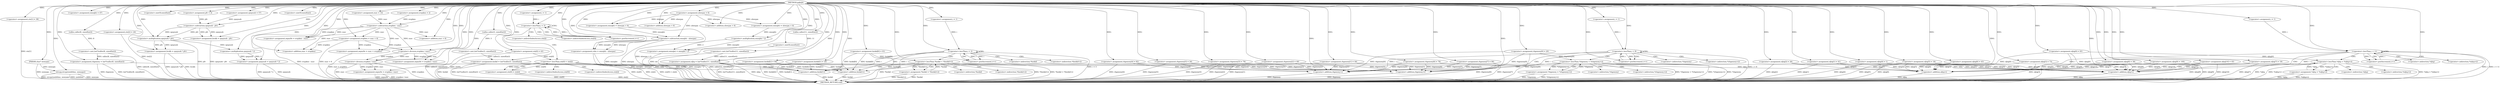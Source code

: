digraph gqkxjb {  
"8762203435012087015" [label = "(METHOD,gqkxjb)" ]
"8762203435012087370" [label = "(METHOD_RETURN,void)" ]
"8762203435012087016" [label = "(PARAM,char* onwyqm)" ]
"8762203435012087020" [label = "(<operator>.assignment,zpxjzuob = 57)" ]
"8762203435012087025" [label = "(<operator>.assignment,evqzken = 2)" ]
"8762203435012087029" [label = "(<operator>.assignment,ste[0] = 43)" ]
"8762203435012087035" [label = "(<operator>.assignment,emxqhti = 47)" ]
"8762203435012087038" [label = "(<operator>.assignment,ste[1] = 38)" ]
"8762203435012087044" [label = "(<operator>.assignment,zuzc = 14)" ]
"8762203435012087047" [label = "(<operator>.assignment,hizikd = (int*)calloc(3, sizeof(int)))" ]
"8762203435012087049" [label = "(<operator>.cast,(int*)calloc(3, sizeof(int)))" ]
"8762203435012087051" [label = "(calloc,calloc(3, sizeof(int)))" ]
"8762203435012087053" [label = "(<operator>.sizeOf,sizeof(int))" ]
"8762203435012087057" [label = "(<operator>.assignment,uhwsjan = 6)" ]
"8762203435012087060" [label = "(<operator>.assignment,rhgemwy = (int*)calloc(8, sizeof(int)))" ]
"8762203435012087062" [label = "(<operator>.cast,(int*)calloc(8, sizeof(int)))" ]
"8762203435012087064" [label = "(calloc,calloc(8, sizeof(int)))" ]
"8762203435012087066" [label = "(<operator>.sizeOf,sizeof(int))" ]
"8762203435012087068" [label = "(<operator>.assignment,rhgemwy[0] = 20)" ]
"8762203435012087075" [label = "(<operator>.assignment,ste[2] = 24)" ]
"8762203435012087082" [label = "(<operator>.assignment,jifv = 4)" ]
"8762203435012087085" [label = "(strcpy,strcpy(zeebtbnz, onwyqm))" ]
"8762203435012087089" [label = "(<operator>.assignment,licskh = zpxjzuob - jifv)" ]
"8762203435012087091" [label = "(<operator>.subtraction,zpxjzuob - jifv)" ]
"8762203435012087094" [label = "(<operator>.assignment,hizikd[0] = 61)" ]
"8762203435012087099" [label = "(<operator>.assignment,emxqhti = uhwsjan + 6)" ]
"8762203435012087101" [label = "(<operator>.addition,uhwsjan + 6)" ]
"8762203435012087106" [label = "(<operator>.assignment,i = 1)" ]
"8762203435012087109" [label = "(<operator>.lessThan,i < 3)" ]
"8762203435012087112" [label = "(<operator>.postIncrement,i++)" ]
"8762203435012087116" [label = "(<operator>.lessThan,ste[0] < ste[i])" ]
"8762203435012087124" [label = "(<operator>.assignment,ste[0] = ste[i])" ]
"8762203435012087131" [label = "(<operator>.assignment,oljtg = (int*)calloc(11, sizeof(int)))" ]
"8762203435012087133" [label = "(<operator>.cast,(int*)calloc(11, sizeof(int)))" ]
"8762203435012087135" [label = "(calloc,calloc(11, sizeof(int)))" ]
"8762203435012087137" [label = "(<operator>.sizeOf,sizeof(int))" ]
"8762203435012087139" [label = "(<operator>.assignment,oepxzfw = evqzken - zuzc)" ]
"8762203435012087141" [label = "(<operator>.subtraction,evqzken - zuzc)" ]
"8762203435012087144" [label = "(<operator>.assignment,rhgemwy[1] = 44)" ]
"8762203435012087149" [label = "(<operator>.assignment,rhgemwy[2] = 40)" ]
"8762203435012087154" [label = "(<operator>.assignment,emxqhti = emxqhti * 2)" ]
"8762203435012087156" [label = "(<operator>.multiplication,emxqhti * 2)" ]
"8762203435012087159" [label = "(<operator>.assignment,emxqhti = uhwsjan + 6)" ]
"8762203435012087161" [label = "(<operator>.addition,uhwsjan + 6)" ]
"8762203435012087164" [label = "(<operator>.assignment,hizikd[1] = 24)" ]
"8762203435012087169" [label = "(<operator>.assignment,evqzken = zuzc + 6)" ]
"8762203435012087171" [label = "(<operator>.addition,zuzc + 6)" ]
"8762203435012087174" [label = "(<operator>.assignment,oepxzfw = zuzc + evqzken)" ]
"8762203435012087176" [label = "(<operator>.addition,zuzc + evqzken)" ]
"8762203435012087179" [label = "(<operator>.assignment,rzbn = emxqhti - uhwsjan)" ]
"8762203435012087181" [label = "(<operator>.subtraction,emxqhti - uhwsjan)" ]
"8762203435012087184" [label = "(<operator>.assignment,licskh = zpxjzuob * jifv)" ]
"8762203435012087186" [label = "(<operator>.multiplication,zpxjzuob * jifv)" ]
"8762203435012087189" [label = "(<operator>.assignment,hizikd[2] = 94)" ]
"8762203435012087194" [label = "(<operator>.assignment,rhgemwy[3] = 78)" ]
"8762203435012087199" [label = "(<operator>.assignment,rhgemwy[4] = 82)" ]
"8762203435012087204" [label = "(<operator>.assignment,zpxjzuob = zpxjzuob * 2)" ]
"8762203435012087206" [label = "(<operator>.multiplication,zpxjzuob * 2)" ]
"8762203435012087209" [label = "(<operator>.assignment,rhgemwy[5] = 26)" ]
"8762203435012087214" [label = "(<operator>.assignment,oepxzfw = evqzken / zuzc)" ]
"8762203435012087216" [label = "(<operator>.division,evqzken / zuzc)" ]
"8762203435012087219" [label = "(<operator>.assignment,rhgemwy[6] = 78)" ]
"8762203435012087224" [label = "(<operator>.assignment,oljtg[0] = 83)" ]
"8762203435012087229" [label = "(<operator>.assignment,oljtg[1] = 41)" ]
"8762203435012087234" [label = "(<operator>.assignment,oepxzfw = evqzken / zuzc)" ]
"8762203435012087236" [label = "(<operator>.division,evqzken / zuzc)" ]
"8762203435012087239" [label = "(<operator>.assignment,oljtg[2] = 26)" ]
"8762203435012087244" [label = "(<operator>.assignment,oljtg[3] = 73)" ]
"8762203435012087249" [label = "(<operator>.assignment,oljtg[4] = 1)" ]
"8762203435012087254" [label = "(<operator>.assignment,rhgemwy[7] = 90)" ]
"8762203435012087261" [label = "(<operator>.assignment,i = 1)" ]
"8762203435012087264" [label = "(<operator>.lessThan,i < 3)" ]
"8762203435012087267" [label = "(<operator>.postIncrement,i++)" ]
"8762203435012087271" [label = "(<operator>.lessThan,*hizikd < *(hizikd+i))" ]
"8762203435012087275" [label = "(<operator>.addition,hizikd+i)" ]
"8762203435012087279" [label = "(<operator>.assignment,*hizikd = *(hizikd+i))" ]
"8762203435012087283" [label = "(<operator>.addition,hizikd+i)" ]
"8762203435012087286" [label = "(<operator>.assignment,oljtg[5] = 18)" ]
"8762203435012087291" [label = "(<operator>.assignment,oljtg[6] = 43)" ]
"8762203435012087298" [label = "(<operator>.assignment,i = 1)" ]
"8762203435012087301" [label = "(<operator>.lessThan,i < 8)" ]
"8762203435012087304" [label = "(<operator>.postIncrement,i++)" ]
"8762203435012087308" [label = "(<operator>.lessThan,*rhgemwy < *(rhgemwy+i))" ]
"8762203435012087312" [label = "(<operator>.addition,rhgemwy+i)" ]
"8762203435012087316" [label = "(<operator>.assignment,*rhgemwy = *(rhgemwy+i))" ]
"8762203435012087320" [label = "(<operator>.addition,rhgemwy+i)" ]
"8762203435012087323" [label = "(<operator>.assignment,oljtg[7] = 19)" ]
"8762203435012087328" [label = "(<operator>.assignment,oljtg[8] = 39)" ]
"8762203435012087333" [label = "(<operator>.assignment,oljtg[9] = 100)" ]
"8762203435012087338" [label = "(<operator>.assignment,oljtg[10] = 45)" ]
"8762203435012087345" [label = "(<operator>.assignment,i = 1)" ]
"8762203435012087348" [label = "(<operator>.lessThan,i < 11)" ]
"8762203435012087351" [label = "(<operator>.postIncrement,i++)" ]
"8762203435012087355" [label = "(<operator>.lessThan,*oljtg < *(oljtg+i))" ]
"8762203435012087359" [label = "(<operator>.addition,oljtg+i)" ]
"8762203435012087363" [label = "(<operator>.assignment,*oljtg = *(oljtg+i))" ]
"8762203435012087367" [label = "(<operator>.addition,oljtg+i)" ]
"8762203435012087117" [label = "(<operator>.indirectIndexAccess,ste[0])" ]
"8762203435012087120" [label = "(<operator>.indirectIndexAccess,ste[i])" ]
"8762203435012087125" [label = "(<operator>.indirectIndexAccess,ste[0])" ]
"8762203435012087128" [label = "(<operator>.indirectIndexAccess,ste[i])" ]
"8762203435012087272" [label = "(<operator>.indirection,*hizikd)" ]
"8762203435012087274" [label = "(<operator>.indirection,*(hizikd+i))" ]
"8762203435012087280" [label = "(<operator>.indirection,*hizikd)" ]
"8762203435012087282" [label = "(<operator>.indirection,*(hizikd+i))" ]
"8762203435012087309" [label = "(<operator>.indirection,*rhgemwy)" ]
"8762203435012087311" [label = "(<operator>.indirection,*(rhgemwy+i))" ]
"8762203435012087317" [label = "(<operator>.indirection,*rhgemwy)" ]
"8762203435012087319" [label = "(<operator>.indirection,*(rhgemwy+i))" ]
"8762203435012087356" [label = "(<operator>.indirection,*oljtg)" ]
"8762203435012087358" [label = "(<operator>.indirection,*(oljtg+i))" ]
"8762203435012087364" [label = "(<operator>.indirection,*oljtg)" ]
"8762203435012087366" [label = "(<operator>.indirection,*(oljtg+i))" ]
  "8762203435012087116" -> "8762203435012087370"  [ label = "DDG: ste[0]"] 
  "8762203435012087116" -> "8762203435012087370"  [ label = "DDG: ste[i]"] 
  "8762203435012087159" -> "8762203435012087370"  [ label = "DDG: uhwsjan + 6"] 
  "8762203435012087060" -> "8762203435012087370"  [ label = "DDG: rhgemwy"] 
  "8762203435012087301" -> "8762203435012087370"  [ label = "DDG: i < 8"] 
  "8762203435012087355" -> "8762203435012087370"  [ label = "DDG: *oljtg < *(oljtg+i)"] 
  "8762203435012087181" -> "8762203435012087370"  [ label = "DDG: emxqhti"] 
  "8762203435012087062" -> "8762203435012087370"  [ label = "DDG: calloc(8, sizeof(int))"] 
  "8762203435012087239" -> "8762203435012087370"  [ label = "DDG: oljtg[2]"] 
  "8762203435012087316" -> "8762203435012087370"  [ label = "DDG: *(rhgemwy+i)"] 
  "8762203435012087186" -> "8762203435012087370"  [ label = "DDG: jifv"] 
  "8762203435012087179" -> "8762203435012087370"  [ label = "DDG: rzbn"] 
  "8762203435012087264" -> "8762203435012087370"  [ label = "DDG: i < 3"] 
  "8762203435012087038" -> "8762203435012087370"  [ label = "DDG: ste[1]"] 
  "8762203435012087234" -> "8762203435012087370"  [ label = "DDG: oepxzfw"] 
  "8762203435012087139" -> "8762203435012087370"  [ label = "DDG: evqzken - zuzc"] 
  "8762203435012087189" -> "8762203435012087370"  [ label = "DDG: hizikd[2]"] 
  "8762203435012087124" -> "8762203435012087370"  [ label = "DDG: ste[0]"] 
  "8762203435012087116" -> "8762203435012087370"  [ label = "DDG: ste[0] < ste[i]"] 
  "8762203435012087308" -> "8762203435012087370"  [ label = "DDG: *rhgemwy < *(rhgemwy+i)"] 
  "8762203435012087254" -> "8762203435012087370"  [ label = "DDG: rhgemwy[7]"] 
  "8762203435012087199" -> "8762203435012087370"  [ label = "DDG: rhgemwy[4]"] 
  "8762203435012087047" -> "8762203435012087370"  [ label = "DDG: hizikd"] 
  "8762203435012087131" -> "8762203435012087370"  [ label = "DDG: (int*)calloc(11, sizeof(int))"] 
  "8762203435012087131" -> "8762203435012087370"  [ label = "DDG: oljtg"] 
  "8762203435012087179" -> "8762203435012087370"  [ label = "DDG: emxqhti - uhwsjan"] 
  "8762203435012087060" -> "8762203435012087370"  [ label = "DDG: (int*)calloc(8, sizeof(int))"] 
  "8762203435012087236" -> "8762203435012087370"  [ label = "DDG: evqzken"] 
  "8762203435012087194" -> "8762203435012087370"  [ label = "DDG: rhgemwy[3]"] 
  "8762203435012087154" -> "8762203435012087370"  [ label = "DDG: emxqhti * 2"] 
  "8762203435012087279" -> "8762203435012087370"  [ label = "DDG: *hizikd"] 
  "8762203435012087363" -> "8762203435012087370"  [ label = "DDG: *(oljtg+i)"] 
  "8762203435012087174" -> "8762203435012087370"  [ label = "DDG: zuzc + evqzken"] 
  "8762203435012087363" -> "8762203435012087370"  [ label = "DDG: *oljtg"] 
  "8762203435012087184" -> "8762203435012087370"  [ label = "DDG: zpxjzuob * jifv"] 
  "8762203435012087219" -> "8762203435012087370"  [ label = "DDG: rhgemwy[6]"] 
  "8762203435012087124" -> "8762203435012087370"  [ label = "DDG: ste[i]"] 
  "8762203435012087244" -> "8762203435012087370"  [ label = "DDG: oljtg[3]"] 
  "8762203435012087359" -> "8762203435012087370"  [ label = "DDG: oljtg"] 
  "8762203435012087355" -> "8762203435012087370"  [ label = "DDG: *oljtg"] 
  "8762203435012087047" -> "8762203435012087370"  [ label = "DDG: (int*)calloc(3, sizeof(int))"] 
  "8762203435012087169" -> "8762203435012087370"  [ label = "DDG: zuzc + 6"] 
  "8762203435012087085" -> "8762203435012087370"  [ label = "DDG: zeebtbnz"] 
  "8762203435012087348" -> "8762203435012087370"  [ label = "DDG: i"] 
  "8762203435012087181" -> "8762203435012087370"  [ label = "DDG: uhwsjan"] 
  "8762203435012087234" -> "8762203435012087370"  [ label = "DDG: evqzken / zuzc"] 
  "8762203435012087144" -> "8762203435012087370"  [ label = "DDG: rhgemwy[1]"] 
  "8762203435012087328" -> "8762203435012087370"  [ label = "DDG: oljtg[8]"] 
  "8762203435012087271" -> "8762203435012087370"  [ label = "DDG: *(hizikd+i)"] 
  "8762203435012087224" -> "8762203435012087370"  [ label = "DDG: oljtg[0]"] 
  "8762203435012087016" -> "8762203435012087370"  [ label = "DDG: onwyqm"] 
  "8762203435012087355" -> "8762203435012087370"  [ label = "DDG: *(oljtg+i)"] 
  "8762203435012087229" -> "8762203435012087370"  [ label = "DDG: oljtg[1]"] 
  "8762203435012087137" -> "8762203435012087370"  [ label = "DDG: int"] 
  "8762203435012087249" -> "8762203435012087370"  [ label = "DDG: oljtg[4]"] 
  "8762203435012087308" -> "8762203435012087370"  [ label = "DDG: *(rhgemwy+i)"] 
  "8762203435012087348" -> "8762203435012087370"  [ label = "DDG: i < 11"] 
  "8762203435012087209" -> "8762203435012087370"  [ label = "DDG: rhgemwy[5]"] 
  "8762203435012087367" -> "8762203435012087370"  [ label = "DDG: oljtg"] 
  "8762203435012087204" -> "8762203435012087370"  [ label = "DDG: zpxjzuob * 2"] 
  "8762203435012087316" -> "8762203435012087370"  [ label = "DDG: *rhgemwy"] 
  "8762203435012087286" -> "8762203435012087370"  [ label = "DDG: oljtg[5]"] 
  "8762203435012087184" -> "8762203435012087370"  [ label = "DDG: licskh"] 
  "8762203435012087094" -> "8762203435012087370"  [ label = "DDG: hizikd[0]"] 
  "8762203435012087275" -> "8762203435012087370"  [ label = "DDG: hizikd"] 
  "8762203435012087049" -> "8762203435012087370"  [ label = "DDG: calloc(3, sizeof(int))"] 
  "8762203435012087164" -> "8762203435012087370"  [ label = "DDG: hizikd[1]"] 
  "8762203435012087323" -> "8762203435012087370"  [ label = "DDG: oljtg[7]"] 
  "8762203435012087291" -> "8762203435012087370"  [ label = "DDG: oljtg[6]"] 
  "8762203435012087204" -> "8762203435012087370"  [ label = "DDG: zpxjzuob"] 
  "8762203435012087271" -> "8762203435012087370"  [ label = "DDG: *hizikd < *(hizikd+i)"] 
  "8762203435012087236" -> "8762203435012087370"  [ label = "DDG: zuzc"] 
  "8762203435012087029" -> "8762203435012087370"  [ label = "DDG: ste[0]"] 
  "8762203435012087085" -> "8762203435012087370"  [ label = "DDG: onwyqm"] 
  "8762203435012087068" -> "8762203435012087370"  [ label = "DDG: rhgemwy[0]"] 
  "8762203435012087338" -> "8762203435012087370"  [ label = "DDG: oljtg[10]"] 
  "8762203435012087089" -> "8762203435012087370"  [ label = "DDG: zpxjzuob - jifv"] 
  "8762203435012087085" -> "8762203435012087370"  [ label = "DDG: strcpy(zeebtbnz, onwyqm)"] 
  "8762203435012087312" -> "8762203435012087370"  [ label = "DDG: rhgemwy"] 
  "8762203435012087133" -> "8762203435012087370"  [ label = "DDG: calloc(11, sizeof(int))"] 
  "8762203435012087320" -> "8762203435012087370"  [ label = "DDG: rhgemwy"] 
  "8762203435012087149" -> "8762203435012087370"  [ label = "DDG: rhgemwy[2]"] 
  "8762203435012087283" -> "8762203435012087370"  [ label = "DDG: hizikd"] 
  "8762203435012087333" -> "8762203435012087370"  [ label = "DDG: oljtg[9]"] 
  "8762203435012087075" -> "8762203435012087370"  [ label = "DDG: ste[2]"] 
  "8762203435012087279" -> "8762203435012087370"  [ label = "DDG: *(hizikd+i)"] 
  "8762203435012087308" -> "8762203435012087370"  [ label = "DDG: *rhgemwy"] 
  "8762203435012087271" -> "8762203435012087370"  [ label = "DDG: *hizikd"] 
  "8762203435012087015" -> "8762203435012087016"  [ label = "DDG: "] 
  "8762203435012087015" -> "8762203435012087020"  [ label = "DDG: "] 
  "8762203435012087015" -> "8762203435012087025"  [ label = "DDG: "] 
  "8762203435012087015" -> "8762203435012087029"  [ label = "DDG: "] 
  "8762203435012087015" -> "8762203435012087035"  [ label = "DDG: "] 
  "8762203435012087015" -> "8762203435012087038"  [ label = "DDG: "] 
  "8762203435012087015" -> "8762203435012087044"  [ label = "DDG: "] 
  "8762203435012087049" -> "8762203435012087047"  [ label = "DDG: calloc(3, sizeof(int))"] 
  "8762203435012087015" -> "8762203435012087047"  [ label = "DDG: "] 
  "8762203435012087051" -> "8762203435012087049"  [ label = "DDG: 3"] 
  "8762203435012087015" -> "8762203435012087051"  [ label = "DDG: "] 
  "8762203435012087015" -> "8762203435012087053"  [ label = "DDG: "] 
  "8762203435012087015" -> "8762203435012087057"  [ label = "DDG: "] 
  "8762203435012087062" -> "8762203435012087060"  [ label = "DDG: calloc(8, sizeof(int))"] 
  "8762203435012087015" -> "8762203435012087060"  [ label = "DDG: "] 
  "8762203435012087064" -> "8762203435012087062"  [ label = "DDG: 8"] 
  "8762203435012087015" -> "8762203435012087064"  [ label = "DDG: "] 
  "8762203435012087015" -> "8762203435012087066"  [ label = "DDG: "] 
  "8762203435012087015" -> "8762203435012087068"  [ label = "DDG: "] 
  "8762203435012087015" -> "8762203435012087075"  [ label = "DDG: "] 
  "8762203435012087015" -> "8762203435012087082"  [ label = "DDG: "] 
  "8762203435012087015" -> "8762203435012087085"  [ label = "DDG: "] 
  "8762203435012087016" -> "8762203435012087085"  [ label = "DDG: onwyqm"] 
  "8762203435012087091" -> "8762203435012087089"  [ label = "DDG: zpxjzuob"] 
  "8762203435012087091" -> "8762203435012087089"  [ label = "DDG: jifv"] 
  "8762203435012087015" -> "8762203435012087089"  [ label = "DDG: "] 
  "8762203435012087020" -> "8762203435012087091"  [ label = "DDG: zpxjzuob"] 
  "8762203435012087015" -> "8762203435012087091"  [ label = "DDG: "] 
  "8762203435012087082" -> "8762203435012087091"  [ label = "DDG: jifv"] 
  "8762203435012087015" -> "8762203435012087094"  [ label = "DDG: "] 
  "8762203435012087057" -> "8762203435012087099"  [ label = "DDG: uhwsjan"] 
  "8762203435012087015" -> "8762203435012087099"  [ label = "DDG: "] 
  "8762203435012087057" -> "8762203435012087101"  [ label = "DDG: uhwsjan"] 
  "8762203435012087015" -> "8762203435012087101"  [ label = "DDG: "] 
  "8762203435012087015" -> "8762203435012087106"  [ label = "DDG: "] 
  "8762203435012087112" -> "8762203435012087109"  [ label = "DDG: i"] 
  "8762203435012087106" -> "8762203435012087109"  [ label = "DDG: i"] 
  "8762203435012087015" -> "8762203435012087109"  [ label = "DDG: "] 
  "8762203435012087109" -> "8762203435012087112"  [ label = "DDG: i"] 
  "8762203435012087015" -> "8762203435012087112"  [ label = "DDG: "] 
  "8762203435012087124" -> "8762203435012087116"  [ label = "DDG: ste[0]"] 
  "8762203435012087029" -> "8762203435012087116"  [ label = "DDG: ste[0]"] 
  "8762203435012087116" -> "8762203435012087124"  [ label = "DDG: ste[i]"] 
  "8762203435012087133" -> "8762203435012087131"  [ label = "DDG: calloc(11, sizeof(int))"] 
  "8762203435012087015" -> "8762203435012087131"  [ label = "DDG: "] 
  "8762203435012087135" -> "8762203435012087133"  [ label = "DDG: 11"] 
  "8762203435012087015" -> "8762203435012087135"  [ label = "DDG: "] 
  "8762203435012087015" -> "8762203435012087137"  [ label = "DDG: "] 
  "8762203435012087141" -> "8762203435012087139"  [ label = "DDG: evqzken"] 
  "8762203435012087141" -> "8762203435012087139"  [ label = "DDG: zuzc"] 
  "8762203435012087015" -> "8762203435012087139"  [ label = "DDG: "] 
  "8762203435012087025" -> "8762203435012087141"  [ label = "DDG: evqzken"] 
  "8762203435012087015" -> "8762203435012087141"  [ label = "DDG: "] 
  "8762203435012087044" -> "8762203435012087141"  [ label = "DDG: zuzc"] 
  "8762203435012087015" -> "8762203435012087144"  [ label = "DDG: "] 
  "8762203435012087015" -> "8762203435012087149"  [ label = "DDG: "] 
  "8762203435012087156" -> "8762203435012087154"  [ label = "DDG: emxqhti"] 
  "8762203435012087156" -> "8762203435012087154"  [ label = "DDG: 2"] 
  "8762203435012087015" -> "8762203435012087154"  [ label = "DDG: "] 
  "8762203435012087099" -> "8762203435012087156"  [ label = "DDG: emxqhti"] 
  "8762203435012087015" -> "8762203435012087156"  [ label = "DDG: "] 
  "8762203435012087015" -> "8762203435012087159"  [ label = "DDG: "] 
  "8762203435012087057" -> "8762203435012087159"  [ label = "DDG: uhwsjan"] 
  "8762203435012087015" -> "8762203435012087161"  [ label = "DDG: "] 
  "8762203435012087057" -> "8762203435012087161"  [ label = "DDG: uhwsjan"] 
  "8762203435012087015" -> "8762203435012087164"  [ label = "DDG: "] 
  "8762203435012087141" -> "8762203435012087169"  [ label = "DDG: zuzc"] 
  "8762203435012087015" -> "8762203435012087169"  [ label = "DDG: "] 
  "8762203435012087141" -> "8762203435012087171"  [ label = "DDG: zuzc"] 
  "8762203435012087015" -> "8762203435012087171"  [ label = "DDG: "] 
  "8762203435012087015" -> "8762203435012087174"  [ label = "DDG: "] 
  "8762203435012087141" -> "8762203435012087174"  [ label = "DDG: zuzc"] 
  "8762203435012087169" -> "8762203435012087174"  [ label = "DDG: evqzken"] 
  "8762203435012087015" -> "8762203435012087176"  [ label = "DDG: "] 
  "8762203435012087141" -> "8762203435012087176"  [ label = "DDG: zuzc"] 
  "8762203435012087169" -> "8762203435012087176"  [ label = "DDG: evqzken"] 
  "8762203435012087181" -> "8762203435012087179"  [ label = "DDG: emxqhti"] 
  "8762203435012087181" -> "8762203435012087179"  [ label = "DDG: uhwsjan"] 
  "8762203435012087015" -> "8762203435012087179"  [ label = "DDG: "] 
  "8762203435012087159" -> "8762203435012087181"  [ label = "DDG: emxqhti"] 
  "8762203435012087015" -> "8762203435012087181"  [ label = "DDG: "] 
  "8762203435012087057" -> "8762203435012087181"  [ label = "DDG: uhwsjan"] 
  "8762203435012087186" -> "8762203435012087184"  [ label = "DDG: zpxjzuob"] 
  "8762203435012087186" -> "8762203435012087184"  [ label = "DDG: jifv"] 
  "8762203435012087015" -> "8762203435012087184"  [ label = "DDG: "] 
  "8762203435012087091" -> "8762203435012087186"  [ label = "DDG: zpxjzuob"] 
  "8762203435012087015" -> "8762203435012087186"  [ label = "DDG: "] 
  "8762203435012087091" -> "8762203435012087186"  [ label = "DDG: jifv"] 
  "8762203435012087015" -> "8762203435012087189"  [ label = "DDG: "] 
  "8762203435012087015" -> "8762203435012087194"  [ label = "DDG: "] 
  "8762203435012087015" -> "8762203435012087199"  [ label = "DDG: "] 
  "8762203435012087206" -> "8762203435012087204"  [ label = "DDG: zpxjzuob"] 
  "8762203435012087206" -> "8762203435012087204"  [ label = "DDG: 2"] 
  "8762203435012087015" -> "8762203435012087204"  [ label = "DDG: "] 
  "8762203435012087186" -> "8762203435012087206"  [ label = "DDG: zpxjzuob"] 
  "8762203435012087015" -> "8762203435012087206"  [ label = "DDG: "] 
  "8762203435012087015" -> "8762203435012087209"  [ label = "DDG: "] 
  "8762203435012087216" -> "8762203435012087214"  [ label = "DDG: evqzken"] 
  "8762203435012087216" -> "8762203435012087214"  [ label = "DDG: zuzc"] 
  "8762203435012087015" -> "8762203435012087214"  [ label = "DDG: "] 
  "8762203435012087015" -> "8762203435012087216"  [ label = "DDG: "] 
  "8762203435012087169" -> "8762203435012087216"  [ label = "DDG: evqzken"] 
  "8762203435012087141" -> "8762203435012087216"  [ label = "DDG: zuzc"] 
  "8762203435012087015" -> "8762203435012087219"  [ label = "DDG: "] 
  "8762203435012087015" -> "8762203435012087224"  [ label = "DDG: "] 
  "8762203435012087015" -> "8762203435012087229"  [ label = "DDG: "] 
  "8762203435012087236" -> "8762203435012087234"  [ label = "DDG: evqzken"] 
  "8762203435012087236" -> "8762203435012087234"  [ label = "DDG: zuzc"] 
  "8762203435012087015" -> "8762203435012087234"  [ label = "DDG: "] 
  "8762203435012087216" -> "8762203435012087236"  [ label = "DDG: evqzken"] 
  "8762203435012087015" -> "8762203435012087236"  [ label = "DDG: "] 
  "8762203435012087216" -> "8762203435012087236"  [ label = "DDG: zuzc"] 
  "8762203435012087015" -> "8762203435012087239"  [ label = "DDG: "] 
  "8762203435012087015" -> "8762203435012087244"  [ label = "DDG: "] 
  "8762203435012087015" -> "8762203435012087249"  [ label = "DDG: "] 
  "8762203435012087015" -> "8762203435012087254"  [ label = "DDG: "] 
  "8762203435012087015" -> "8762203435012087261"  [ label = "DDG: "] 
  "8762203435012087261" -> "8762203435012087264"  [ label = "DDG: i"] 
  "8762203435012087267" -> "8762203435012087264"  [ label = "DDG: i"] 
  "8762203435012087015" -> "8762203435012087264"  [ label = "DDG: "] 
  "8762203435012087015" -> "8762203435012087267"  [ label = "DDG: "] 
  "8762203435012087264" -> "8762203435012087267"  [ label = "DDG: i"] 
  "8762203435012087279" -> "8762203435012087271"  [ label = "DDG: *hizikd"] 
  "8762203435012087094" -> "8762203435012087271"  [ label = "DDG: hizikd[0]"] 
  "8762203435012087189" -> "8762203435012087275"  [ label = "DDG: hizikd[2]"] 
  "8762203435012087047" -> "8762203435012087275"  [ label = "DDG: hizikd"] 
  "8762203435012087164" -> "8762203435012087275"  [ label = "DDG: hizikd[1]"] 
  "8762203435012087094" -> "8762203435012087275"  [ label = "DDG: hizikd[0]"] 
  "8762203435012087015" -> "8762203435012087275"  [ label = "DDG: "] 
  "8762203435012087264" -> "8762203435012087275"  [ label = "DDG: i"] 
  "8762203435012087271" -> "8762203435012087279"  [ label = "DDG: *(hizikd+i)"] 
  "8762203435012087189" -> "8762203435012087283"  [ label = "DDG: hizikd[2]"] 
  "8762203435012087164" -> "8762203435012087283"  [ label = "DDG: hizikd[1]"] 
  "8762203435012087094" -> "8762203435012087283"  [ label = "DDG: hizikd[0]"] 
  "8762203435012087015" -> "8762203435012087283"  [ label = "DDG: "] 
  "8762203435012087047" -> "8762203435012087283"  [ label = "DDG: hizikd"] 
  "8762203435012087264" -> "8762203435012087283"  [ label = "DDG: i"] 
  "8762203435012087015" -> "8762203435012087286"  [ label = "DDG: "] 
  "8762203435012087015" -> "8762203435012087291"  [ label = "DDG: "] 
  "8762203435012087015" -> "8762203435012087298"  [ label = "DDG: "] 
  "8762203435012087304" -> "8762203435012087301"  [ label = "DDG: i"] 
  "8762203435012087298" -> "8762203435012087301"  [ label = "DDG: i"] 
  "8762203435012087015" -> "8762203435012087301"  [ label = "DDG: "] 
  "8762203435012087015" -> "8762203435012087304"  [ label = "DDG: "] 
  "8762203435012087301" -> "8762203435012087304"  [ label = "DDG: i"] 
  "8762203435012087316" -> "8762203435012087308"  [ label = "DDG: *rhgemwy"] 
  "8762203435012087068" -> "8762203435012087308"  [ label = "DDG: rhgemwy[0]"] 
  "8762203435012087060" -> "8762203435012087312"  [ label = "DDG: rhgemwy"] 
  "8762203435012087194" -> "8762203435012087312"  [ label = "DDG: rhgemwy[3]"] 
  "8762203435012087219" -> "8762203435012087312"  [ label = "DDG: rhgemwy[6]"] 
  "8762203435012087144" -> "8762203435012087312"  [ label = "DDG: rhgemwy[1]"] 
  "8762203435012087209" -> "8762203435012087312"  [ label = "DDG: rhgemwy[5]"] 
  "8762203435012087068" -> "8762203435012087312"  [ label = "DDG: rhgemwy[0]"] 
  "8762203435012087254" -> "8762203435012087312"  [ label = "DDG: rhgemwy[7]"] 
  "8762203435012087199" -> "8762203435012087312"  [ label = "DDG: rhgemwy[4]"] 
  "8762203435012087149" -> "8762203435012087312"  [ label = "DDG: rhgemwy[2]"] 
  "8762203435012087015" -> "8762203435012087312"  [ label = "DDG: "] 
  "8762203435012087301" -> "8762203435012087312"  [ label = "DDG: i"] 
  "8762203435012087308" -> "8762203435012087316"  [ label = "DDG: *(rhgemwy+i)"] 
  "8762203435012087194" -> "8762203435012087320"  [ label = "DDG: rhgemwy[3]"] 
  "8762203435012087219" -> "8762203435012087320"  [ label = "DDG: rhgemwy[6]"] 
  "8762203435012087144" -> "8762203435012087320"  [ label = "DDG: rhgemwy[1]"] 
  "8762203435012087209" -> "8762203435012087320"  [ label = "DDG: rhgemwy[5]"] 
  "8762203435012087068" -> "8762203435012087320"  [ label = "DDG: rhgemwy[0]"] 
  "8762203435012087149" -> "8762203435012087320"  [ label = "DDG: rhgemwy[2]"] 
  "8762203435012087254" -> "8762203435012087320"  [ label = "DDG: rhgemwy[7]"] 
  "8762203435012087199" -> "8762203435012087320"  [ label = "DDG: rhgemwy[4]"] 
  "8762203435012087015" -> "8762203435012087320"  [ label = "DDG: "] 
  "8762203435012087301" -> "8762203435012087320"  [ label = "DDG: i"] 
  "8762203435012087015" -> "8762203435012087323"  [ label = "DDG: "] 
  "8762203435012087015" -> "8762203435012087328"  [ label = "DDG: "] 
  "8762203435012087015" -> "8762203435012087333"  [ label = "DDG: "] 
  "8762203435012087015" -> "8762203435012087338"  [ label = "DDG: "] 
  "8762203435012087015" -> "8762203435012087345"  [ label = "DDG: "] 
  "8762203435012087345" -> "8762203435012087348"  [ label = "DDG: i"] 
  "8762203435012087351" -> "8762203435012087348"  [ label = "DDG: i"] 
  "8762203435012087015" -> "8762203435012087348"  [ label = "DDG: "] 
  "8762203435012087015" -> "8762203435012087351"  [ label = "DDG: "] 
  "8762203435012087348" -> "8762203435012087351"  [ label = "DDG: i"] 
  "8762203435012087363" -> "8762203435012087355"  [ label = "DDG: *oljtg"] 
  "8762203435012087224" -> "8762203435012087355"  [ label = "DDG: oljtg[0]"] 
  "8762203435012087239" -> "8762203435012087359"  [ label = "DDG: oljtg[2]"] 
  "8762203435012087131" -> "8762203435012087359"  [ label = "DDG: oljtg"] 
  "8762203435012087328" -> "8762203435012087359"  [ label = "DDG: oljtg[8]"] 
  "8762203435012087286" -> "8762203435012087359"  [ label = "DDG: oljtg[5]"] 
  "8762203435012087323" -> "8762203435012087359"  [ label = "DDG: oljtg[7]"] 
  "8762203435012087291" -> "8762203435012087359"  [ label = "DDG: oljtg[6]"] 
  "8762203435012087338" -> "8762203435012087359"  [ label = "DDG: oljtg[10]"] 
  "8762203435012087333" -> "8762203435012087359"  [ label = "DDG: oljtg[9]"] 
  "8762203435012087244" -> "8762203435012087359"  [ label = "DDG: oljtg[3]"] 
  "8762203435012087224" -> "8762203435012087359"  [ label = "DDG: oljtg[0]"] 
  "8762203435012087229" -> "8762203435012087359"  [ label = "DDG: oljtg[1]"] 
  "8762203435012087249" -> "8762203435012087359"  [ label = "DDG: oljtg[4]"] 
  "8762203435012087015" -> "8762203435012087359"  [ label = "DDG: "] 
  "8762203435012087348" -> "8762203435012087359"  [ label = "DDG: i"] 
  "8762203435012087355" -> "8762203435012087363"  [ label = "DDG: *(oljtg+i)"] 
  "8762203435012087239" -> "8762203435012087367"  [ label = "DDG: oljtg[2]"] 
  "8762203435012087328" -> "8762203435012087367"  [ label = "DDG: oljtg[8]"] 
  "8762203435012087286" -> "8762203435012087367"  [ label = "DDG: oljtg[5]"] 
  "8762203435012087323" -> "8762203435012087367"  [ label = "DDG: oljtg[7]"] 
  "8762203435012087291" -> "8762203435012087367"  [ label = "DDG: oljtg[6]"] 
  "8762203435012087338" -> "8762203435012087367"  [ label = "DDG: oljtg[10]"] 
  "8762203435012087333" -> "8762203435012087367"  [ label = "DDG: oljtg[9]"] 
  "8762203435012087244" -> "8762203435012087367"  [ label = "DDG: oljtg[3]"] 
  "8762203435012087224" -> "8762203435012087367"  [ label = "DDG: oljtg[0]"] 
  "8762203435012087229" -> "8762203435012087367"  [ label = "DDG: oljtg[1]"] 
  "8762203435012087249" -> "8762203435012087367"  [ label = "DDG: oljtg[4]"] 
  "8762203435012087015" -> "8762203435012087367"  [ label = "DDG: "] 
  "8762203435012087131" -> "8762203435012087367"  [ label = "DDG: oljtg"] 
  "8762203435012087348" -> "8762203435012087367"  [ label = "DDG: i"] 
  "8762203435012087109" -> "8762203435012087120"  [ label = "CDG: "] 
  "8762203435012087109" -> "8762203435012087117"  [ label = "CDG: "] 
  "8762203435012087109" -> "8762203435012087112"  [ label = "CDG: "] 
  "8762203435012087109" -> "8762203435012087116"  [ label = "CDG: "] 
  "8762203435012087109" -> "8762203435012087109"  [ label = "CDG: "] 
  "8762203435012087116" -> "8762203435012087128"  [ label = "CDG: "] 
  "8762203435012087116" -> "8762203435012087125"  [ label = "CDG: "] 
  "8762203435012087116" -> "8762203435012087124"  [ label = "CDG: "] 
  "8762203435012087264" -> "8762203435012087274"  [ label = "CDG: "] 
  "8762203435012087264" -> "8762203435012087275"  [ label = "CDG: "] 
  "8762203435012087264" -> "8762203435012087272"  [ label = "CDG: "] 
  "8762203435012087264" -> "8762203435012087267"  [ label = "CDG: "] 
  "8762203435012087264" -> "8762203435012087264"  [ label = "CDG: "] 
  "8762203435012087264" -> "8762203435012087271"  [ label = "CDG: "] 
  "8762203435012087271" -> "8762203435012087282"  [ label = "CDG: "] 
  "8762203435012087271" -> "8762203435012087283"  [ label = "CDG: "] 
  "8762203435012087271" -> "8762203435012087280"  [ label = "CDG: "] 
  "8762203435012087271" -> "8762203435012087279"  [ label = "CDG: "] 
  "8762203435012087301" -> "8762203435012087312"  [ label = "CDG: "] 
  "8762203435012087301" -> "8762203435012087309"  [ label = "CDG: "] 
  "8762203435012087301" -> "8762203435012087304"  [ label = "CDG: "] 
  "8762203435012087301" -> "8762203435012087311"  [ label = "CDG: "] 
  "8762203435012087301" -> "8762203435012087308"  [ label = "CDG: "] 
  "8762203435012087301" -> "8762203435012087301"  [ label = "CDG: "] 
  "8762203435012087308" -> "8762203435012087320"  [ label = "CDG: "] 
  "8762203435012087308" -> "8762203435012087317"  [ label = "CDG: "] 
  "8762203435012087308" -> "8762203435012087319"  [ label = "CDG: "] 
  "8762203435012087308" -> "8762203435012087316"  [ label = "CDG: "] 
  "8762203435012087348" -> "8762203435012087355"  [ label = "CDG: "] 
  "8762203435012087348" -> "8762203435012087358"  [ label = "CDG: "] 
  "8762203435012087348" -> "8762203435012087359"  [ label = "CDG: "] 
  "8762203435012087348" -> "8762203435012087356"  [ label = "CDG: "] 
  "8762203435012087348" -> "8762203435012087351"  [ label = "CDG: "] 
  "8762203435012087348" -> "8762203435012087348"  [ label = "CDG: "] 
  "8762203435012087355" -> "8762203435012087363"  [ label = "CDG: "] 
  "8762203435012087355" -> "8762203435012087366"  [ label = "CDG: "] 
  "8762203435012087355" -> "8762203435012087367"  [ label = "CDG: "] 
  "8762203435012087355" -> "8762203435012087364"  [ label = "CDG: "] 
}
